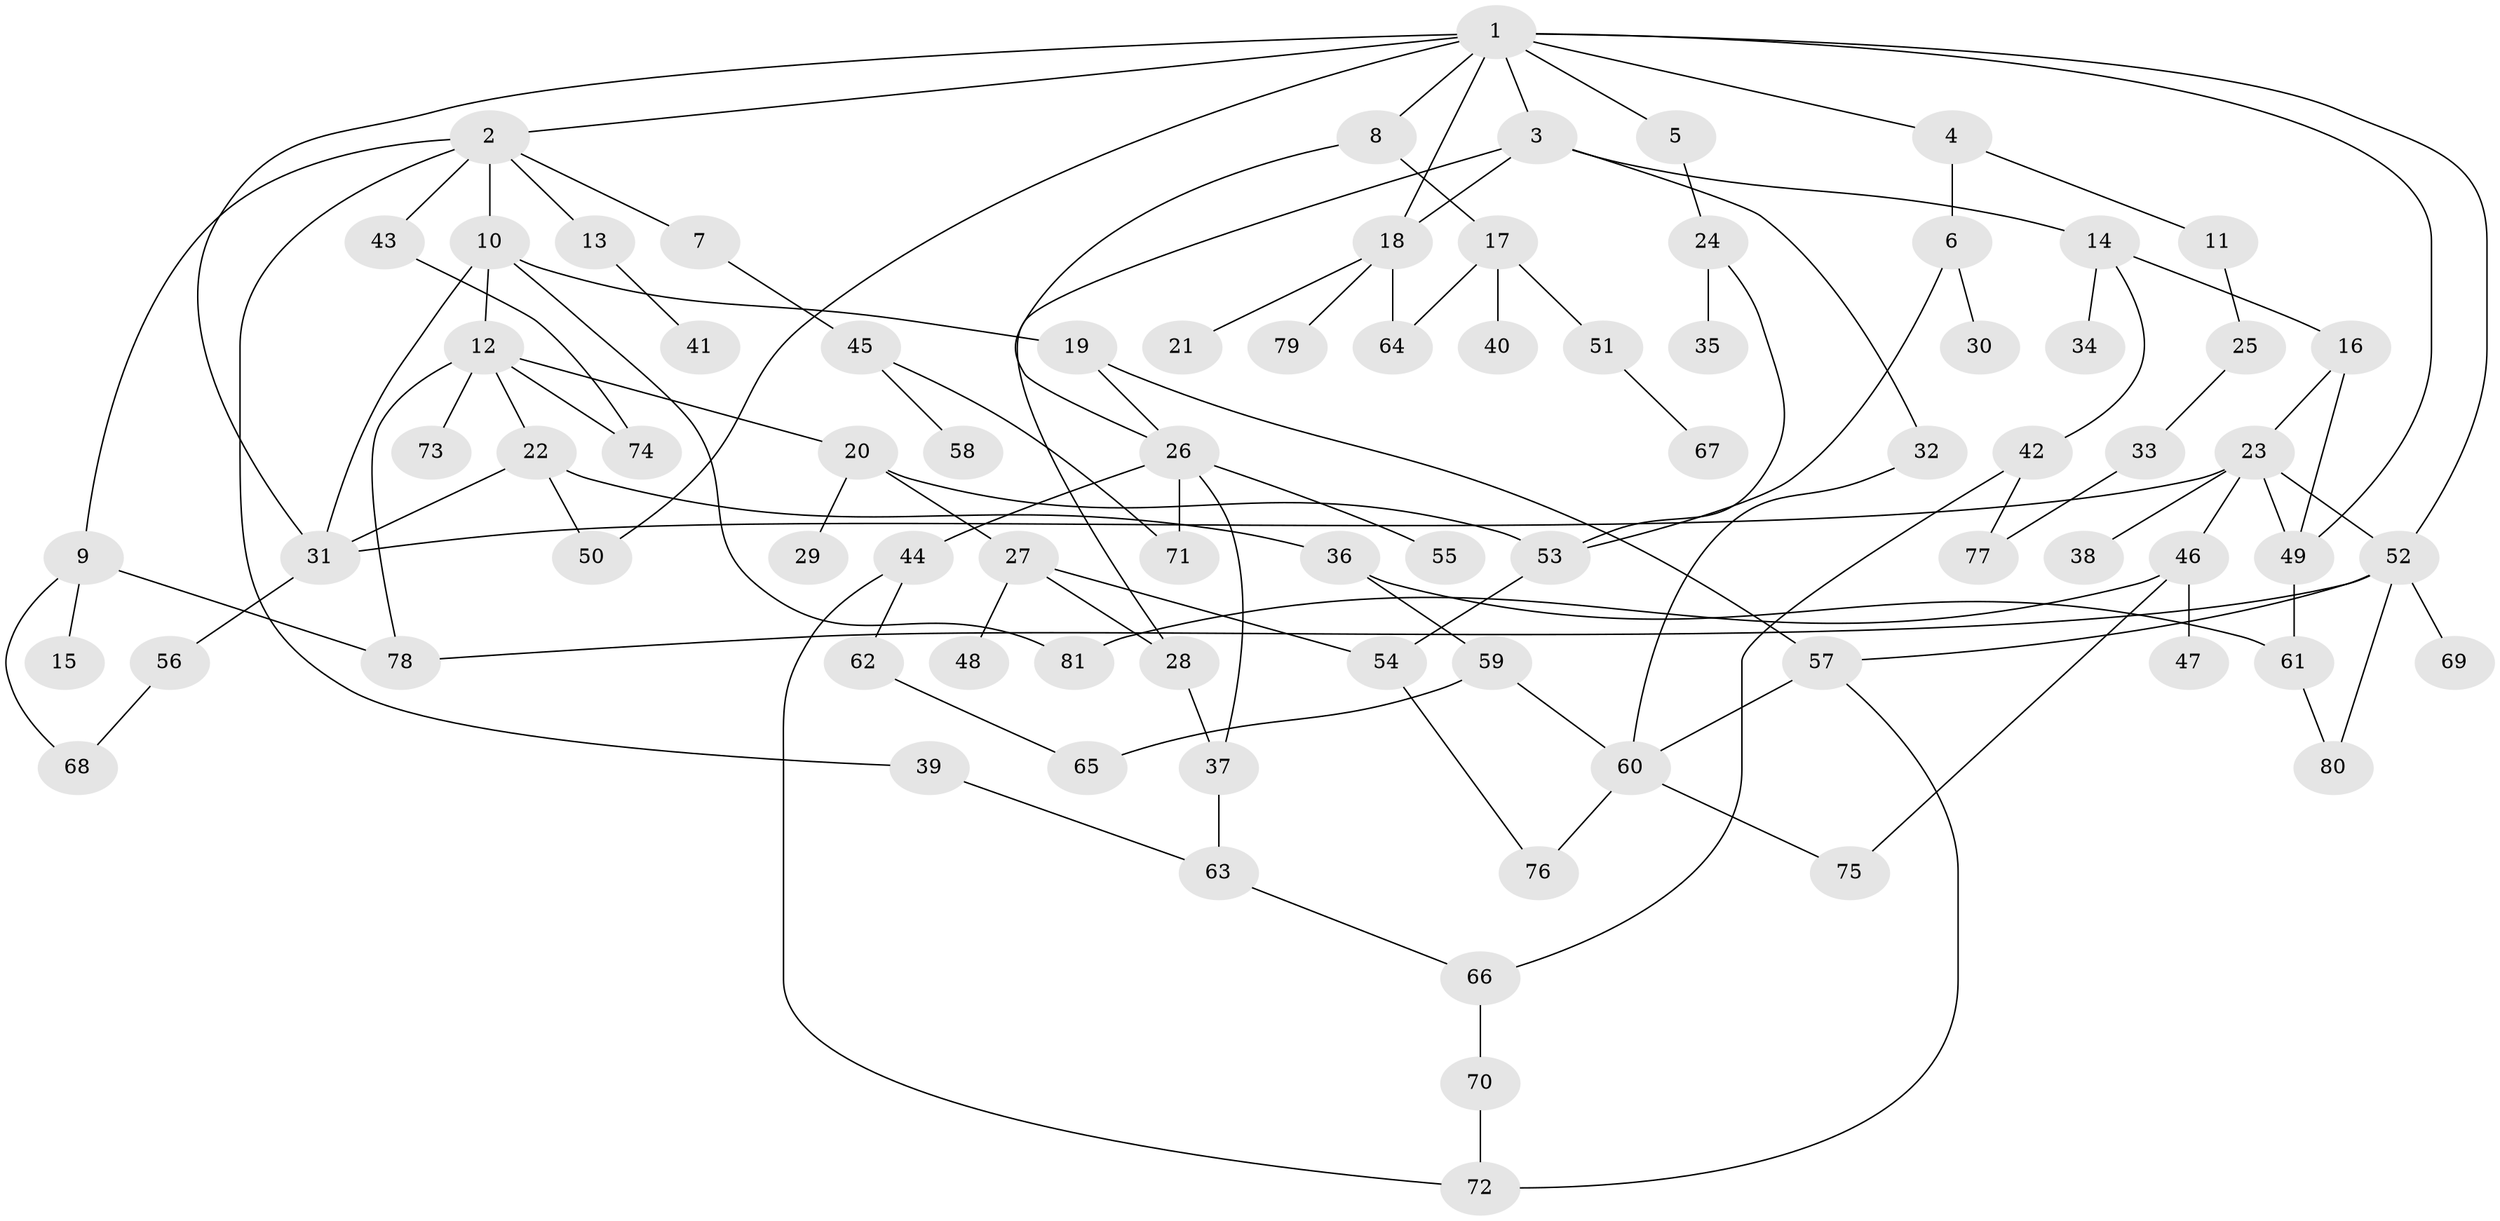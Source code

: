 // coarse degree distribution, {10: 0.05, 7: 0.05, 3: 0.25, 2: 0.175, 8: 0.025, 5: 0.1, 1: 0.25, 14: 0.025, 4: 0.075}
// Generated by graph-tools (version 1.1) at 2025/17/03/04/25 18:17:11]
// undirected, 81 vertices, 114 edges
graph export_dot {
graph [start="1"]
  node [color=gray90,style=filled];
  1;
  2;
  3;
  4;
  5;
  6;
  7;
  8;
  9;
  10;
  11;
  12;
  13;
  14;
  15;
  16;
  17;
  18;
  19;
  20;
  21;
  22;
  23;
  24;
  25;
  26;
  27;
  28;
  29;
  30;
  31;
  32;
  33;
  34;
  35;
  36;
  37;
  38;
  39;
  40;
  41;
  42;
  43;
  44;
  45;
  46;
  47;
  48;
  49;
  50;
  51;
  52;
  53;
  54;
  55;
  56;
  57;
  58;
  59;
  60;
  61;
  62;
  63;
  64;
  65;
  66;
  67;
  68;
  69;
  70;
  71;
  72;
  73;
  74;
  75;
  76;
  77;
  78;
  79;
  80;
  81;
  1 -- 2;
  1 -- 3;
  1 -- 4;
  1 -- 5;
  1 -- 8;
  1 -- 18;
  1 -- 49;
  1 -- 52;
  1 -- 31;
  1 -- 50;
  2 -- 7;
  2 -- 9;
  2 -- 10;
  2 -- 13;
  2 -- 39;
  2 -- 43;
  3 -- 14;
  3 -- 32;
  3 -- 18;
  3 -- 28;
  4 -- 6;
  4 -- 11;
  5 -- 24;
  6 -- 30;
  6 -- 53;
  7 -- 45;
  8 -- 17;
  8 -- 26;
  9 -- 15;
  9 -- 68;
  9 -- 78;
  10 -- 12;
  10 -- 19;
  10 -- 31;
  10 -- 81;
  11 -- 25;
  12 -- 20;
  12 -- 22;
  12 -- 73;
  12 -- 78;
  12 -- 74;
  13 -- 41;
  14 -- 16;
  14 -- 34;
  14 -- 42;
  16 -- 23;
  16 -- 49;
  17 -- 40;
  17 -- 51;
  17 -- 64;
  18 -- 21;
  18 -- 64;
  18 -- 79;
  19 -- 26;
  19 -- 57;
  20 -- 27;
  20 -- 29;
  20 -- 53;
  22 -- 36;
  22 -- 50;
  22 -- 31;
  23 -- 38;
  23 -- 46;
  23 -- 52;
  23 -- 49;
  23 -- 31;
  24 -- 35;
  24 -- 53;
  25 -- 33;
  26 -- 44;
  26 -- 55;
  26 -- 71;
  26 -- 37;
  27 -- 28;
  27 -- 48;
  27 -- 54;
  28 -- 37;
  31 -- 56;
  32 -- 60;
  33 -- 77;
  36 -- 59;
  36 -- 61;
  37 -- 63;
  39 -- 63;
  42 -- 77;
  42 -- 66;
  43 -- 74;
  44 -- 62;
  44 -- 72;
  45 -- 58;
  45 -- 71;
  46 -- 47;
  46 -- 75;
  46 -- 81;
  49 -- 61;
  51 -- 67;
  52 -- 69;
  52 -- 57;
  52 -- 80;
  52 -- 78;
  53 -- 54;
  54 -- 76;
  56 -- 68;
  57 -- 72;
  57 -- 60;
  59 -- 65;
  59 -- 60;
  60 -- 76;
  60 -- 75;
  61 -- 80;
  62 -- 65;
  63 -- 66;
  66 -- 70;
  70 -- 72;
}
